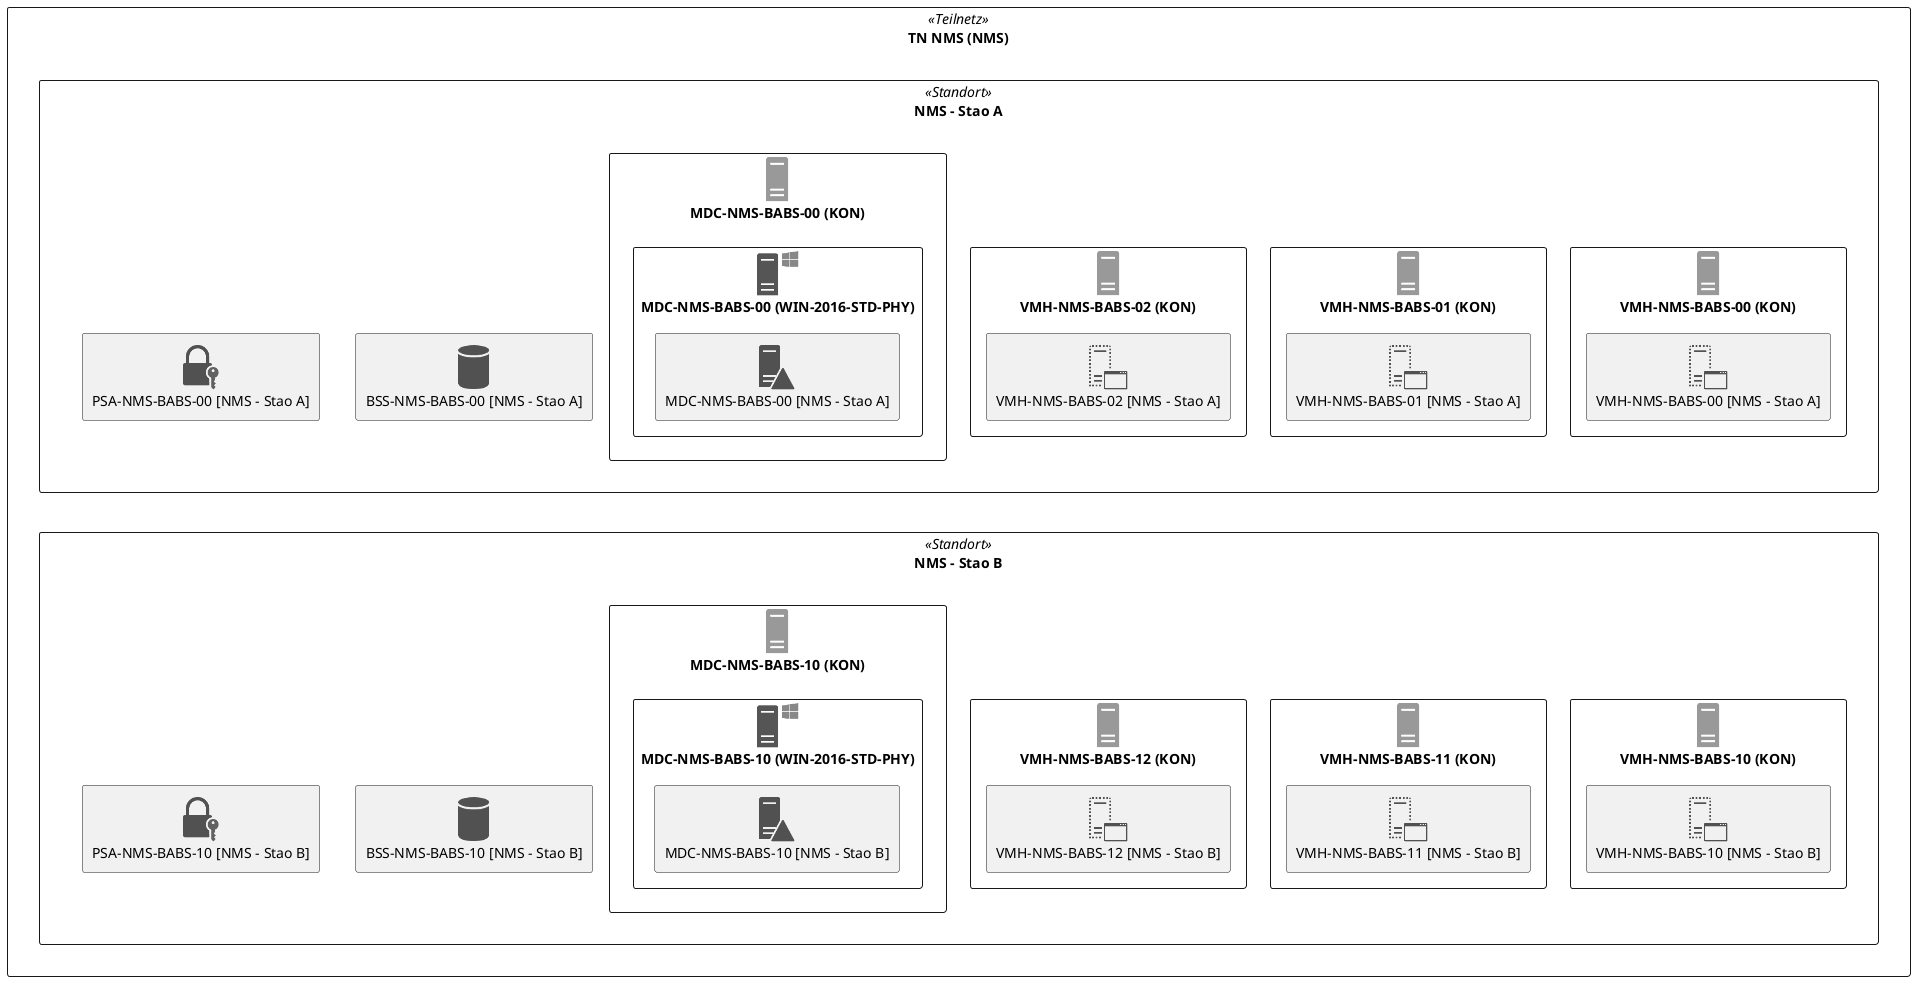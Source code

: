 @startuml


skinparam monochrome true
skinparam componentStyle uml2
!include <office/databases/database>
!include <office/servers/server_generic_green>
!include <office/servers/virtual_application_server>
!include <office/Servers/virtual_server>
!include <office/Servers/virtual_server>
!include <office/Servers/windows_server>
!include <office/databases/monitoring_store>
!include <office/Servers/virtual_server>
!include <office/Servers/virtual_server>
!include <office/Servers/virtual_server>
!include <office/Servers/windows_server>
!include <office/security/credentials>
!include <office/Servers/virtual_server>
!include <office/Servers/windows_server>
!include <office/services/central_management_service>
!include <office/servers/server_generic_green>
!include <office/servers/virtual_application_server>
!include <office/Servers/virtual_server>
!include <office/Servers/windows_server>
!include <office/servers/certificate_authority>
!include <office/Servers/virtual_server>
!include <office/Servers/windows_server>
!include <office/servers/web_server>
!include <office/Servers/virtual_server>
!include <office/Servers/windows_server>
!include <office/databases/monitoring_store>
!include <office/Servers/virtual_server>
!include <office/Servers/windows_server>
!include <office/services/central_management_service>
!include <office/Servers/virtual_server>
!include <office/Servers/server_farm>
!include <office/Servers/virtual_server>
!include <office/Servers/windows_server>
!include <office/concepts/backup_local>
!include <office/Servers/virtual_server>
!include <office/Servers/windows_server>
!include <office/servers/certificate_authority>
!include <office/Servers/virtual_server>
!include <office/Servers/windows_server>
!include <office/Security/lock_with_key_security>
!include <office/Servers/virtual_server>
!include <cloudinsight/linux>
!include <office/communications/central_management_service>
!include <office/Servers/virtual_server>
!include <office/Servers/windows_server>
!include <office/Servers/file_server>
!include <office/Servers/virtual_server>
!include <office/Servers/windows_server>
!include <office/services/central_management_service>
!include <office/servers/server_generic_green>
!include <office/servers/virtual_application_server>
!include <office/Servers/virtual_server>
!include <office/Servers/windows_server>
!include <office/servers/reverse_proxy>
!include <office/Servers/virtual_server>
!include <office/Servers/windows_server>
!include <office/concepts/backup_local>
!include <office/Servers/virtual_server>
!include <office/Servers/windows_server>
!include <office/concepts/install>
!include <office/Servers/virtual_server>
!include <cloudinsight/linux>
!include <office/concepts/install>
!include <office/servers/server_generic_green>
!include <office/Servers/windows_server>
!include <office/Servers/domain_controller>
!include <office/security/lock_with_key_security_blue>
!include <office/databases/database>
!include <office/servers/server_generic_green>
!include <office/servers/virtual_application_server>
!include <office/Servers/virtual_server>
!include <office/Servers/virtual_server>
!include <office/Servers/windows_server>
!include <office/databases/monitoring_store>
!include <office/Servers/virtual_server>
!include <office/Servers/virtual_server>
!include <office/Servers/virtual_server>
!include <office/Servers/windows_server>
!include <office/security/credentials>
!include <office/Servers/virtual_server>
!include <office/Servers/windows_server>
!include <office/services/central_management_service>
!include <office/servers/server_generic_green>
!include <office/servers/virtual_application_server>
!include <office/Servers/virtual_server>
!include <office/Servers/windows_server>
!include <office/servers/certificate_authority>
!include <office/Servers/virtual_server>
!include <office/Servers/windows_server>
!include <office/servers/web_server>
!include <office/Servers/virtual_server>
!include <office/Servers/windows_server>
!include <office/databases/monitoring_store>
!include <office/Servers/virtual_server>
!include <office/Servers/windows_server>
!include <office/services/central_management_service>
!include <office/Servers/virtual_server>
!include <cloudinsight/linux>
!include <office/communications/central_management_service>
!include <office/Servers/virtual_server>
!include <office/Servers/windows_server>
!include <office/Servers/file_server>
!include <office/Servers/virtual_server>
!include <office/Servers/windows_server>
!include <office/services/central_management_service>
!include <office/servers/server_generic_green>
!include <office/servers/virtual_application_server>
!include <office/Servers/virtual_server>
!include <office/Servers/windows_server>
!include <office/servers/reverse_proxy>
!include <office/Servers/virtual_server>
!include <office/Servers/windows_server>
!include <office/concepts/backup_local>
!include <office/Servers/virtual_server>
!include <office/Servers/windows_server>
!include <office/concepts/install>
!include <office/Servers/virtual_server>
!include <cloudinsight/linux>
!include <office/concepts/install>
!include <office/servers/server_generic_green>
!include <office/Servers/windows_server>
!include <office/Servers/domain_controller>
!include <office/security/lock_with_key_security_blue>

show stereotype

rectangle TN__F_NMS__F___N_NMS__O_ as "TN NMS (NMS)" <<Teilnetz>> {
	rectangle NMS__F___S___F_Stao__F_A as "NMS - Stao A" <<Standort>> {
		rectangle BSS__S_NMS__S_BABS__S_00__F__aA_NMS__F___S___F_Stao__F_A_aC_ as "BSS-NMS-BABS-00 [NMS - Stao A]" <<$database>> {
		
		}
		rectangle VMH__S_NMS__S_BABS__S_00__F___N_KON__O_ as "VMH-NMS-BABS-00 (KON)" <<$server_generic_green>> {
			rectangle VMH__S_NMS__S_BABS__S_00__F__aA_NMS__F___S___F_Stao__F_A_aC_ as "VMH-NMS-BABS-00 [NMS - Stao A]" <<$virtual_application_server>> {
			
			}
		}
		rectangle VMH__S_NMS__S_BABS__S_01__F___N_KON__O_ as "VMH-NMS-BABS-01 (KON)" <<$server_generic_green>> {
			rectangle VMH__S_NMS__S_BABS__S_01__F__aA_NMS__F___S___F_Stao__F_A_aC_ as "VMH-NMS-BABS-01 [NMS - Stao A]" <<$virtual_application_server>> {
			
			}
		}
		rectangle VMH__S_NMS__S_BABS__S_02__F___N_KON__O_ as "VMH-NMS-BABS-02 (KON)" <<$server_generic_green>> {
			rectangle VMH__S_NMS__S_BABS__S_02__F__aA_NMS__F___S___F_Stao__F_A_aC_ as "VMH-NMS-BABS-02 [NMS - Stao A]" <<$virtual_application_server>> {
			
			}
		}
		rectangle MDC__S_NMS__S_BABS__S_00__F___N_KON__O_ as "MDC-NMS-BABS-00 (KON)" <<$server_generic_green>> {
			rectangle MDC__S_NMS__S_BABS__S_00__F___N_WIN__S_2016__S_STD__S_PHY__O_ as "MDC-NMS-BABS-00 (WIN-2016-STD-PHY)" <<$windows_server>> {
				rectangle MDC__S_NMS__S_BABS__S_00__F__aA_NMS__F___S___F_Stao__F_A_aC_ as "MDC-NMS-BABS-00 [NMS - Stao A]" <<$domain_controller>> {
				
				}
			}
		}
		rectangle PSA__S_NMS__S_BABS__S_00__F__aA_NMS__F___S___F_Stao__F_A_aC_ as "PSA-NMS-BABS-00 [NMS - Stao A]" <<$lock_with_key_security_blue>> {
		
		}
	}
	rectangle NMS__F___S___F_Stao__F_B as "NMS - Stao B" <<Standort>> {
		rectangle BSS__S_NMS__S_BABS__S_10__F__aA_NMS__F___S___F_Stao__F_B_aC_ as "BSS-NMS-BABS-10 [NMS - Stao B]" <<$database>> {
		
		}
		rectangle VMH__S_NMS__S_BABS__S_10__F___N_KON__O_ as "VMH-NMS-BABS-10 (KON)" <<$server_generic_green>> {
			rectangle VMH__S_NMS__S_BABS__S_10__F__aA_NMS__F___S___F_Stao__F_B_aC_ as "VMH-NMS-BABS-10 [NMS - Stao B]" <<$virtual_application_server>> {
			
			}
		}
		rectangle VMH__S_NMS__S_BABS__S_11__F___N_KON__O_ as "VMH-NMS-BABS-11 (KON)" <<$server_generic_green>> {
			rectangle VMH__S_NMS__S_BABS__S_11__F__aA_NMS__F___S___F_Stao__F_B_aC_ as "VMH-NMS-BABS-11 [NMS - Stao B]" <<$virtual_application_server>> {
			
			}
		}
		rectangle VMH__S_NMS__S_BABS__S_12__F___N_KON__O_ as "VMH-NMS-BABS-12 (KON)" <<$server_generic_green>> {
			rectangle VMH__S_NMS__S_BABS__S_12__F__aA_NMS__F___S___F_Stao__F_B_aC_ as "VMH-NMS-BABS-12 [NMS - Stao B]" <<$virtual_application_server>> {
			
			}
		}
		rectangle MDC__S_NMS__S_BABS__S_10__F___N_KON__O_ as "MDC-NMS-BABS-10 (KON)" <<$server_generic_green>> {
			rectangle MDC__S_NMS__S_BABS__S_10__F___N_WIN__S_2016__S_STD__S_PHY__O_ as "MDC-NMS-BABS-10 (WIN-2016-STD-PHY)" <<$windows_server>> {
				rectangle MDC__S_NMS__S_BABS__S_10__F__aA_NMS__F___S___F_Stao__F_B_aC_ as "MDC-NMS-BABS-10 [NMS - Stao B]" <<$domain_controller>> {
				
				}
			}
		}
		rectangle PSA__S_NMS__S_BABS__S_10__F__aA_NMS__F___S___F_Stao__F_B_aC_ as "PSA-NMS-BABS-10 [NMS - Stao B]" <<$lock_with_key_security_blue>> {
		
		}
	}
}

NMS__F___S___F_Stao__F_A -[hidden]- NMS__F___S___F_Stao__F_B


' Begin Protected Region [[layouting]]

' End Protected Region   [[layouting]]

@enduml
' Actifsource ID=[dc5bfacd-eaac-11e8-88d3-bfc6b992bdec,bc851845-0eb1-11e9-9f19-6d15636f4ecc,Hash]
